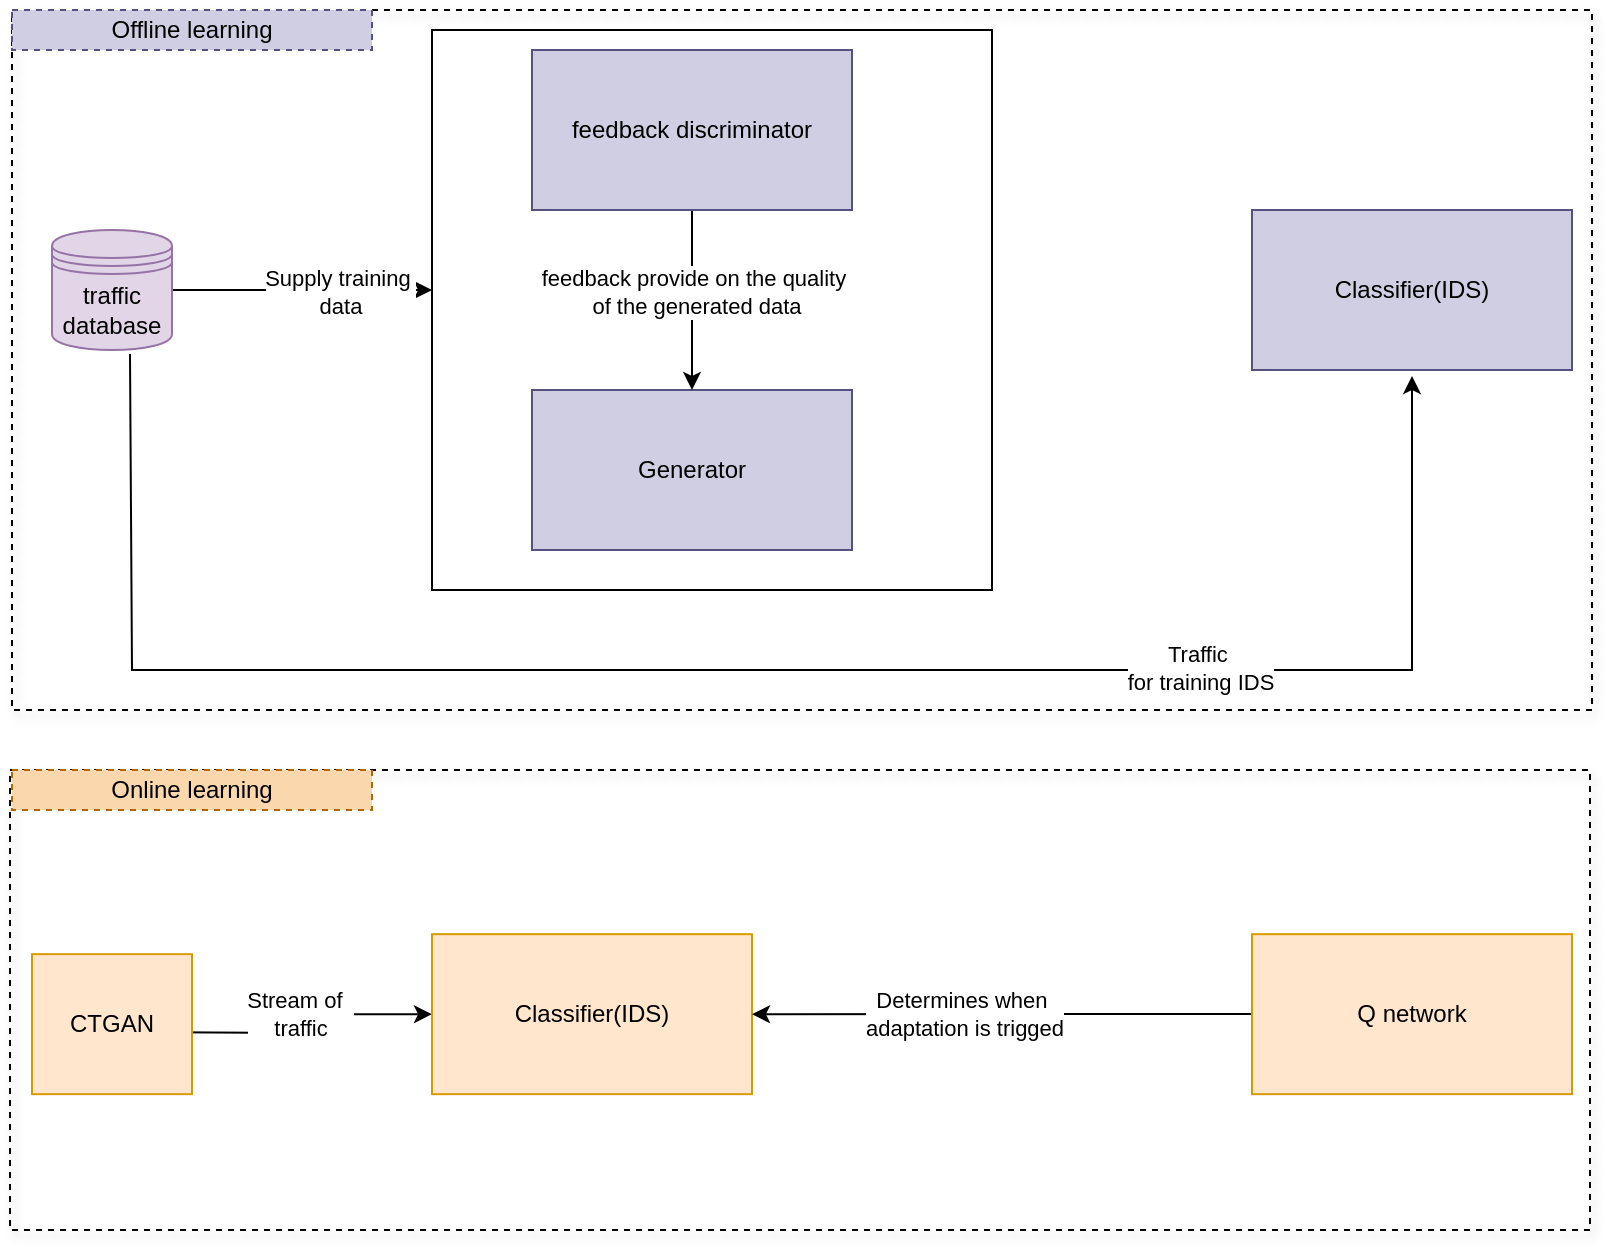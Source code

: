 <mxfile version="27.0.6">
  <diagram name="Page-1" id="bHe2zVhTR4lpjxaKfN8v">
    <mxGraphModel dx="1111" dy="1600" grid="1" gridSize="10" guides="1" tooltips="1" connect="1" arrows="1" fold="1" page="1" pageScale="1" pageWidth="827" pageHeight="1169" math="0" shadow="0">
      <root>
        <mxCell id="0" />
        <mxCell id="1" parent="0" />
        <mxCell id="SeYlY4QXOecTnFgJ-65t-10" value="" style="edgeStyle=orthogonalEdgeStyle;rounded=0;orthogonalLoop=1;jettySize=auto;html=1;" parent="1" source="SeYlY4QXOecTnFgJ-65t-1" target="SeYlY4QXOecTnFgJ-65t-9" edge="1">
          <mxGeometry relative="1" as="geometry">
            <Array as="points">
              <mxPoint x="130" y="-520" />
              <mxPoint x="130" y="-520" />
            </Array>
          </mxGeometry>
        </mxCell>
        <mxCell id="pyu_J5KMlfGzhx7hnQkD-1" value="Supply training&amp;nbsp;&lt;div&gt;data&lt;/div&gt;" style="edgeLabel;html=1;align=center;verticalAlign=middle;resizable=0;points=[];" parent="SeYlY4QXOecTnFgJ-65t-10" vertex="1" connectable="0">
          <mxGeometry x="0.292" y="-1" relative="1" as="geometry">
            <mxPoint as="offset" />
          </mxGeometry>
        </mxCell>
        <mxCell id="SeYlY4QXOecTnFgJ-65t-1" value="traffic database" style="shape=datastore;whiteSpace=wrap;html=1;fillColor=#e1d5e7;strokeColor=#9673a6;" parent="1" vertex="1">
          <mxGeometry x="40" y="-550" width="60" height="60" as="geometry" />
        </mxCell>
        <mxCell id="SeYlY4QXOecTnFgJ-65t-13" value="" style="edgeStyle=orthogonalEdgeStyle;rounded=0;orthogonalLoop=1;jettySize=auto;html=1;" parent="1" target="SeYlY4QXOecTnFgJ-65t-6" edge="1">
          <mxGeometry relative="1" as="geometry">
            <mxPoint x="100" y="-148.9" as="sourcePoint" />
          </mxGeometry>
        </mxCell>
        <mxCell id="SeYlY4QXOecTnFgJ-65t-16" value="Stream of&amp;nbsp;&amp;nbsp;&lt;div&gt;traffic&lt;/div&gt;" style="edgeLabel;html=1;align=center;verticalAlign=middle;resizable=0;points=[];" parent="SeYlY4QXOecTnFgJ-65t-13" vertex="1" connectable="0">
          <mxGeometry x="0.2" y="-3" relative="1" as="geometry">
            <mxPoint x="-10" y="-3" as="offset" />
          </mxGeometry>
        </mxCell>
        <mxCell id="SeYlY4QXOecTnFgJ-65t-4" value="Generator" style="rounded=0;whiteSpace=wrap;html=1;fillColor=#d0cee2;strokeColor=#56517e;" parent="1" vertex="1">
          <mxGeometry x="280" y="-470" width="160" height="80" as="geometry" />
        </mxCell>
        <mxCell id="SeYlY4QXOecTnFgJ-65t-11" value="" style="edgeStyle=orthogonalEdgeStyle;rounded=0;orthogonalLoop=1;jettySize=auto;html=1;" parent="1" source="SeYlY4QXOecTnFgJ-65t-5" target="SeYlY4QXOecTnFgJ-65t-4" edge="1">
          <mxGeometry relative="1" as="geometry" />
        </mxCell>
        <mxCell id="SeYlY4QXOecTnFgJ-65t-12" value="feedback provide on the quality&amp;nbsp;&lt;div&gt;of the generated data&lt;/div&gt;" style="edgeLabel;html=1;align=center;verticalAlign=middle;resizable=0;points=[];" parent="SeYlY4QXOecTnFgJ-65t-11" vertex="1" connectable="0">
          <mxGeometry x="-0.1" y="2" relative="1" as="geometry">
            <mxPoint as="offset" />
          </mxGeometry>
        </mxCell>
        <mxCell id="SeYlY4QXOecTnFgJ-65t-5" value="feedback discriminator" style="rounded=0;whiteSpace=wrap;html=1;fillColor=#d0cee2;strokeColor=#56517e;" parent="1" vertex="1">
          <mxGeometry x="280" y="-640" width="160" height="80" as="geometry" />
        </mxCell>
        <mxCell id="SeYlY4QXOecTnFgJ-65t-6" value="Classifier(IDS)" style="rounded=0;whiteSpace=wrap;html=1;fillColor=#ffe6cc;strokeColor=#d79b00;" parent="1" vertex="1">
          <mxGeometry x="230" y="-197.91" width="160" height="80" as="geometry" />
        </mxCell>
        <mxCell id="SeYlY4QXOecTnFgJ-65t-9" value="" style="whiteSpace=wrap;html=1;aspect=fixed;fillColor=none;" parent="1" vertex="1">
          <mxGeometry x="230" y="-650" width="280" height="280" as="geometry" />
        </mxCell>
        <mxCell id="SeYlY4QXOecTnFgJ-65t-17" value="Classifier(IDS)" style="rounded=0;whiteSpace=wrap;html=1;fillColor=#d0cee2;strokeColor=#56517e;" parent="1" vertex="1">
          <mxGeometry x="640" y="-560" width="160" height="80" as="geometry" />
        </mxCell>
        <mxCell id="SeYlY4QXOecTnFgJ-65t-18" value="" style="endArrow=classic;html=1;rounded=0;exitX=0.65;exitY=1.033;exitDx=0;exitDy=0;exitPerimeter=0;" parent="1" source="SeYlY4QXOecTnFgJ-65t-1" edge="1">
          <mxGeometry width="50" height="50" relative="1" as="geometry">
            <mxPoint x="440" y="-440" as="sourcePoint" />
            <mxPoint x="720" y="-477" as="targetPoint" />
            <Array as="points">
              <mxPoint x="80" y="-330" />
              <mxPoint x="720" y="-330" />
            </Array>
          </mxGeometry>
        </mxCell>
        <mxCell id="SeYlY4QXOecTnFgJ-65t-21" value="Traffic&amp;nbsp;&lt;div&gt;for training IDS&lt;/div&gt;" style="edgeLabel;html=1;align=center;verticalAlign=middle;resizable=0;points=[];" parent="SeYlY4QXOecTnFgJ-65t-18" vertex="1" connectable="0">
          <mxGeometry x="0.463" y="1" relative="1" as="geometry">
            <mxPoint as="offset" />
          </mxGeometry>
        </mxCell>
        <mxCell id="SeYlY4QXOecTnFgJ-65t-25" value="" style="rounded=0;whiteSpace=wrap;html=1;fillColor=none;glass=0;shadow=1;dashed=1;" parent="1" vertex="1">
          <mxGeometry x="20" y="-660" width="790" height="350" as="geometry" />
        </mxCell>
        <mxCell id="SeYlY4QXOecTnFgJ-65t-29" value="" style="endArrow=classic;html=1;rounded=0;entryX=1;entryY=0.5;entryDx=0;entryDy=0;" parent="1" target="SeYlY4QXOecTnFgJ-65t-6" edge="1">
          <mxGeometry width="50" height="50" relative="1" as="geometry">
            <mxPoint x="640" y="-158" as="sourcePoint" />
            <mxPoint x="640" y="-223.95" as="targetPoint" />
          </mxGeometry>
        </mxCell>
        <mxCell id="SeYlY4QXOecTnFgJ-65t-30" value="Determines when&amp;nbsp;&lt;div&gt;adaptation is trigged&lt;/div&gt;" style="edgeLabel;html=1;align=center;verticalAlign=middle;resizable=0;points=[];" parent="SeYlY4QXOecTnFgJ-65t-29" vertex="1" connectable="0">
          <mxGeometry x="0.153" relative="1" as="geometry">
            <mxPoint as="offset" />
          </mxGeometry>
        </mxCell>
        <mxCell id="SeYlY4QXOecTnFgJ-65t-31" value="Offline learning" style="rounded=0;whiteSpace=wrap;html=1;dashed=1;fillColor=#d0cee2;strokeColor=#56517e;" parent="1" vertex="1">
          <mxGeometry x="20" y="-660" width="180" height="20" as="geometry" />
        </mxCell>
        <mxCell id="SeYlY4QXOecTnFgJ-65t-32" value="" style="rounded=0;whiteSpace=wrap;html=1;fillColor=none;dashed=1;shadow=1;" parent="1" vertex="1">
          <mxGeometry x="19" y="-280" width="790" height="230" as="geometry" />
        </mxCell>
        <mxCell id="SeYlY4QXOecTnFgJ-65t-34" value="Online learning" style="rounded=0;whiteSpace=wrap;html=1;dashed=1;fillColor=#fad7ac;strokeColor=#b46504;" parent="1" vertex="1">
          <mxGeometry x="20" y="-280" width="180" height="20" as="geometry" />
        </mxCell>
        <mxCell id="y1FqFrwA1cPjcdzMA8jX-1" value="Q network" style="rounded=0;whiteSpace=wrap;html=1;fillColor=#ffe6cc;strokeColor=#d79b00;" vertex="1" parent="1">
          <mxGeometry x="640" y="-197.91" width="160" height="80" as="geometry" />
        </mxCell>
        <mxCell id="y1FqFrwA1cPjcdzMA8jX-2" value="CTGAN" style="rounded=0;whiteSpace=wrap;html=1;fillColor=#ffe6cc;strokeColor=#d79b00;" vertex="1" parent="1">
          <mxGeometry x="30" y="-187.91" width="80" height="70" as="geometry" />
        </mxCell>
      </root>
    </mxGraphModel>
  </diagram>
</mxfile>
